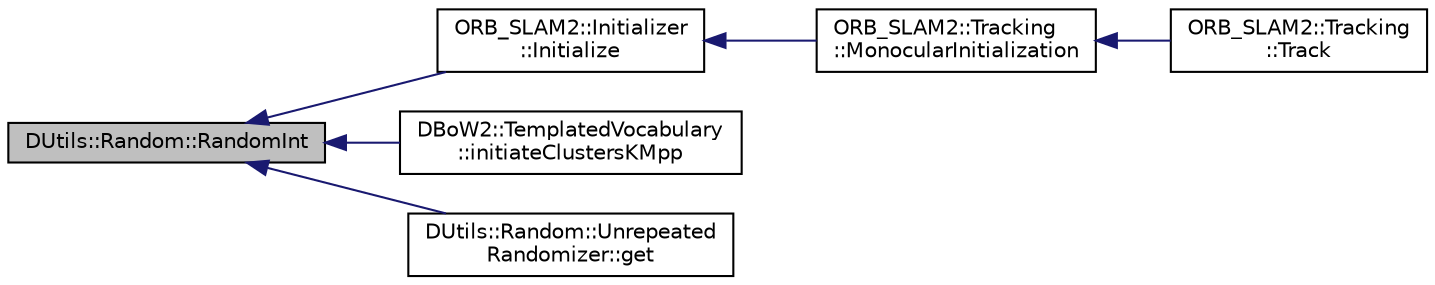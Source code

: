 digraph "DUtils::Random::RandomInt"
{
  edge [fontname="Helvetica",fontsize="10",labelfontname="Helvetica",labelfontsize="10"];
  node [fontname="Helvetica",fontsize="10",shape=record];
  rankdir="LR";
  Node3 [label="DUtils::Random::RandomInt",height=0.2,width=0.4,color="black", fillcolor="grey75", style="filled", fontcolor="black"];
  Node3 -> Node4 [dir="back",color="midnightblue",fontsize="10",style="solid",fontname="Helvetica"];
  Node4 [label="ORB_SLAM2::Initializer\l::Initialize",height=0.2,width=0.4,color="black", fillcolor="white", style="filled",URL="$class_o_r_b___s_l_a_m2_1_1_initializer.html#a40d41840e2bdb7199ab024871d028c2c",tooltip="并行地计算基础矩阵和单应性矩阵，选取其中一个模型，恢复出最开始两帧之间的相对姿态以及点云 ..."];
  Node4 -> Node5 [dir="back",color="midnightblue",fontsize="10",style="solid",fontname="Helvetica"];
  Node5 [label="ORB_SLAM2::Tracking\l::MonocularInitialization",height=0.2,width=0.4,color="black", fillcolor="white", style="filled",URL="$class_o_r_b___s_l_a_m2_1_1_tracking.html#a7e81c68bb6ced27fcbfa2edec38ef6e0",tooltip="单目的地图初始化 "];
  Node5 -> Node6 [dir="back",color="midnightblue",fontsize="10",style="solid",fontname="Helvetica"];
  Node6 [label="ORB_SLAM2::Tracking\l::Track",height=0.2,width=0.4,color="black", fillcolor="white", style="filled",URL="$class_o_r_b___s_l_a_m2_1_1_tracking.html#af1f2c9c533642d8c33854540e90d1918",tooltip="Main tracking function. It is independent of the input sensor. "];
  Node3 -> Node7 [dir="back",color="midnightblue",fontsize="10",style="solid",fontname="Helvetica"];
  Node7 [label="DBoW2::TemplatedVocabulary\l::initiateClustersKMpp",height=0.2,width=0.4,color="black", fillcolor="white", style="filled",URL="$class_d_bo_w2_1_1_templated_vocabulary.html#aa4c94955c7e03ec39fc0d9b9ce60009f"];
  Node3 -> Node8 [dir="back",color="midnightblue",fontsize="10",style="solid",fontname="Helvetica"];
  Node8 [label="DUtils::Random::Unrepeated\lRandomizer::get",height=0.2,width=0.4,color="black", fillcolor="white", style="filled",URL="$class_d_utils_1_1_random_1_1_unrepeated_randomizer.html#ae1bf6a140e322962f65b2c98dc07a3ac"];
}
